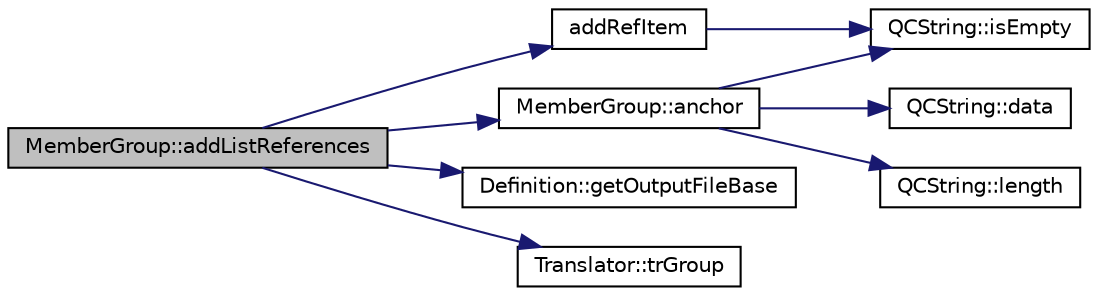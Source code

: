 digraph "MemberGroup::addListReferences"
{
 // LATEX_PDF_SIZE
  edge [fontname="Helvetica",fontsize="10",labelfontname="Helvetica",labelfontsize="10"];
  node [fontname="Helvetica",fontsize="10",shape=record];
  rankdir="LR";
  Node1 [label="MemberGroup::addListReferences",height=0.2,width=0.4,color="black", fillcolor="grey75", style="filled", fontcolor="black",tooltip=" "];
  Node1 -> Node2 [color="midnightblue",fontsize="10",style="solid"];
  Node2 [label="addRefItem",height=0.2,width=0.4,color="black", fillcolor="white", style="filled",URL="$util_8cpp.html#a6c177ac509924d60c71b820d39d28b9f",tooltip=" "];
  Node2 -> Node3 [color="midnightblue",fontsize="10",style="solid"];
  Node3 [label="QCString::isEmpty",height=0.2,width=0.4,color="black", fillcolor="white", style="filled",URL="$classQCString.html#a621c4090d69ad7d05ef8e5234376c3d8",tooltip=" "];
  Node1 -> Node4 [color="midnightblue",fontsize="10",style="solid"];
  Node4 [label="MemberGroup::anchor",height=0.2,width=0.4,color="black", fillcolor="white", style="filled",URL="$classMemberGroup.html#a1c79c6d7ff3161822eeaf430a7a1e590",tooltip=" "];
  Node4 -> Node5 [color="midnightblue",fontsize="10",style="solid"];
  Node5 [label="QCString::data",height=0.2,width=0.4,color="black", fillcolor="white", style="filled",URL="$classQCString.html#ac3aa3ac1a1c36d3305eba22a2eb0d098",tooltip=" "];
  Node4 -> Node3 [color="midnightblue",fontsize="10",style="solid"];
  Node4 -> Node6 [color="midnightblue",fontsize="10",style="solid"];
  Node6 [label="QCString::length",height=0.2,width=0.4,color="black", fillcolor="white", style="filled",URL="$classQCString.html#ac52596733e9110b778019946d73fb268",tooltip=" "];
  Node1 -> Node7 [color="midnightblue",fontsize="10",style="solid"];
  Node7 [label="Definition::getOutputFileBase",height=0.2,width=0.4,color="black", fillcolor="white", style="filled",URL="$classDefinition.html#acabecdc6bfda2015811eed5f3436322d",tooltip=" "];
  Node1 -> Node8 [color="midnightblue",fontsize="10",style="solid"];
  Node8 [label="Translator::trGroup",height=0.2,width=0.4,color="black", fillcolor="white", style="filled",URL="$classTranslator.html#a3e440062dda08d55c8f9f99d572f6af0",tooltip=" "];
}
